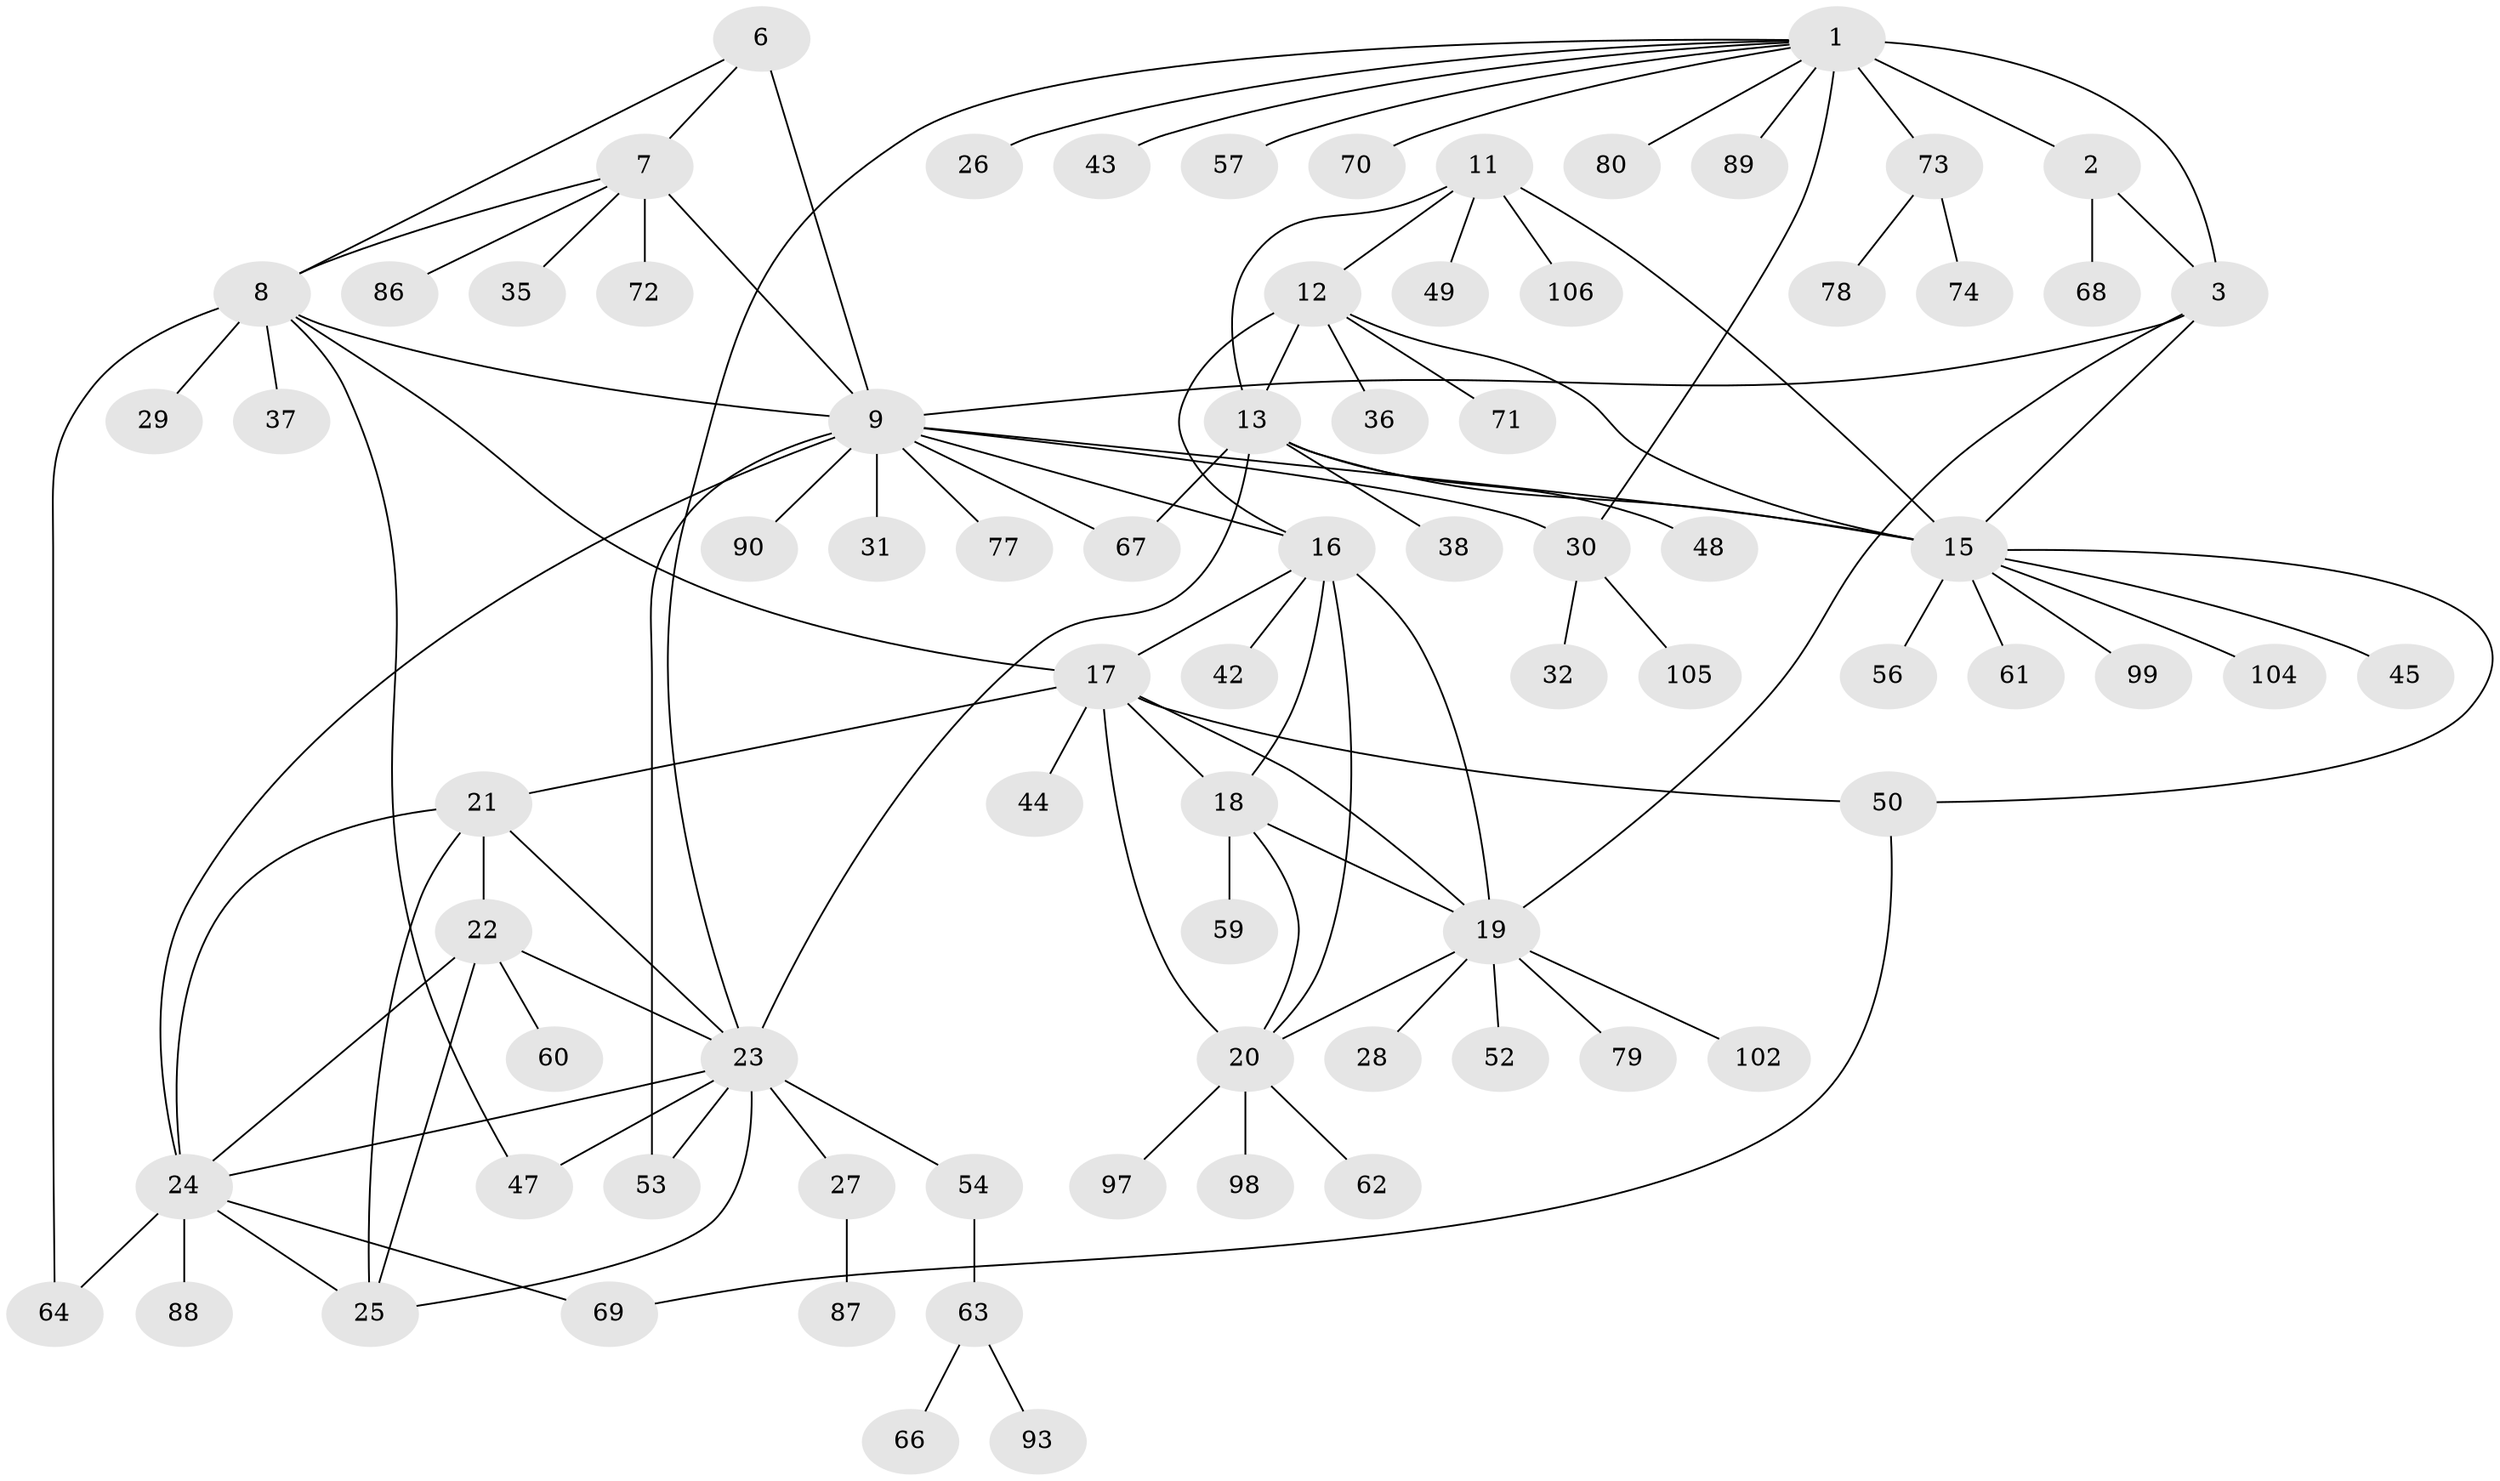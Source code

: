 // original degree distribution, {7: 0.05660377358490566, 5: 0.04716981132075472, 4: 0.02830188679245283, 10: 0.018867924528301886, 8: 0.03773584905660377, 11: 0.018867924528301886, 13: 0.009433962264150943, 9: 0.018867924528301886, 6: 0.018867924528301886, 1: 0.5660377358490566, 3: 0.03773584905660377, 2: 0.14150943396226415}
// Generated by graph-tools (version 1.1) at 2025/42/03/06/25 10:42:06]
// undirected, 77 vertices, 109 edges
graph export_dot {
graph [start="1"]
  node [color=gray90,style=filled];
  1 [super="+5"];
  2;
  3 [super="+4"];
  6;
  7 [super="+41"];
  8 [super="+40"];
  9 [super="+10"];
  11 [super="+94"];
  12 [super="+39"];
  13 [super="+14"];
  15 [super="+65"];
  16 [super="+92"];
  17 [super="+83"];
  18 [super="+34"];
  19 [super="+55"];
  20 [super="+46"];
  21 [super="+33"];
  22 [super="+84"];
  23 [super="+82"];
  24 [super="+85"];
  25 [super="+96"];
  26;
  27 [super="+95"];
  28;
  29;
  30 [super="+58"];
  31;
  32;
  35;
  36 [super="+101"];
  37 [super="+75"];
  38;
  42;
  43;
  44;
  45;
  47 [super="+76"];
  48;
  49;
  50 [super="+51"];
  52;
  53;
  54;
  56;
  57 [super="+81"];
  59;
  60;
  61;
  62;
  63;
  64;
  66;
  67;
  68;
  69;
  70;
  71 [super="+91"];
  72;
  73;
  74;
  77;
  78 [super="+100"];
  79;
  80;
  86;
  87;
  88;
  89;
  90;
  93;
  97;
  98 [super="+103"];
  99;
  102;
  104;
  105;
  106;
  1 -- 2 [weight=2];
  1 -- 3 [weight=4];
  1 -- 23;
  1 -- 26;
  1 -- 43;
  1 -- 70;
  1 -- 73;
  1 -- 80;
  1 -- 89;
  1 -- 30;
  1 -- 57;
  2 -- 3 [weight=2];
  2 -- 68;
  3 -- 9;
  3 -- 15;
  3 -- 19;
  6 -- 7;
  6 -- 8;
  6 -- 9 [weight=2];
  7 -- 8;
  7 -- 9 [weight=2];
  7 -- 35;
  7 -- 72;
  7 -- 86;
  8 -- 9 [weight=2];
  8 -- 29;
  8 -- 37;
  8 -- 47;
  8 -- 17;
  8 -- 64;
  9 -- 30;
  9 -- 67;
  9 -- 77;
  9 -- 15;
  9 -- 16;
  9 -- 53;
  9 -- 24;
  9 -- 90;
  9 -- 31;
  11 -- 12;
  11 -- 13 [weight=2];
  11 -- 15;
  11 -- 49;
  11 -- 106;
  12 -- 13 [weight=2];
  12 -- 15;
  12 -- 16;
  12 -- 36;
  12 -- 71;
  13 -- 15 [weight=2];
  13 -- 38;
  13 -- 48;
  13 -- 67;
  13 -- 23;
  15 -- 45;
  15 -- 50;
  15 -- 56;
  15 -- 61;
  15 -- 99;
  15 -- 104;
  16 -- 17;
  16 -- 18;
  16 -- 19;
  16 -- 20;
  16 -- 42;
  17 -- 18;
  17 -- 19;
  17 -- 20;
  17 -- 21;
  17 -- 44;
  17 -- 50;
  18 -- 19;
  18 -- 20;
  18 -- 59;
  19 -- 20;
  19 -- 28;
  19 -- 52;
  19 -- 79;
  19 -- 102;
  20 -- 97;
  20 -- 98;
  20 -- 62;
  21 -- 22;
  21 -- 23;
  21 -- 24;
  21 -- 25;
  22 -- 23;
  22 -- 24;
  22 -- 25;
  22 -- 60;
  23 -- 24;
  23 -- 25;
  23 -- 27;
  23 -- 53;
  23 -- 54;
  23 -- 47;
  24 -- 25;
  24 -- 64;
  24 -- 69;
  24 -- 88;
  27 -- 87;
  30 -- 32;
  30 -- 105;
  50 -- 69;
  54 -- 63;
  63 -- 66;
  63 -- 93;
  73 -- 74;
  73 -- 78;
}
